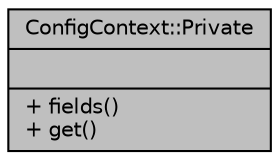 digraph "ConfigContext::Private"
{
 // LATEX_PDF_SIZE
  edge [fontname="Helvetica",fontsize="10",labelfontname="Helvetica",labelfontsize="10"];
  node [fontname="Helvetica",fontsize="10",shape=record];
  Node1 [label="{ConfigContext::Private\n||+ fields()\l+ get()\l}",height=0.2,width=0.4,color="black", fillcolor="grey75", style="filled", fontcolor="black",tooltip=" "];
}
